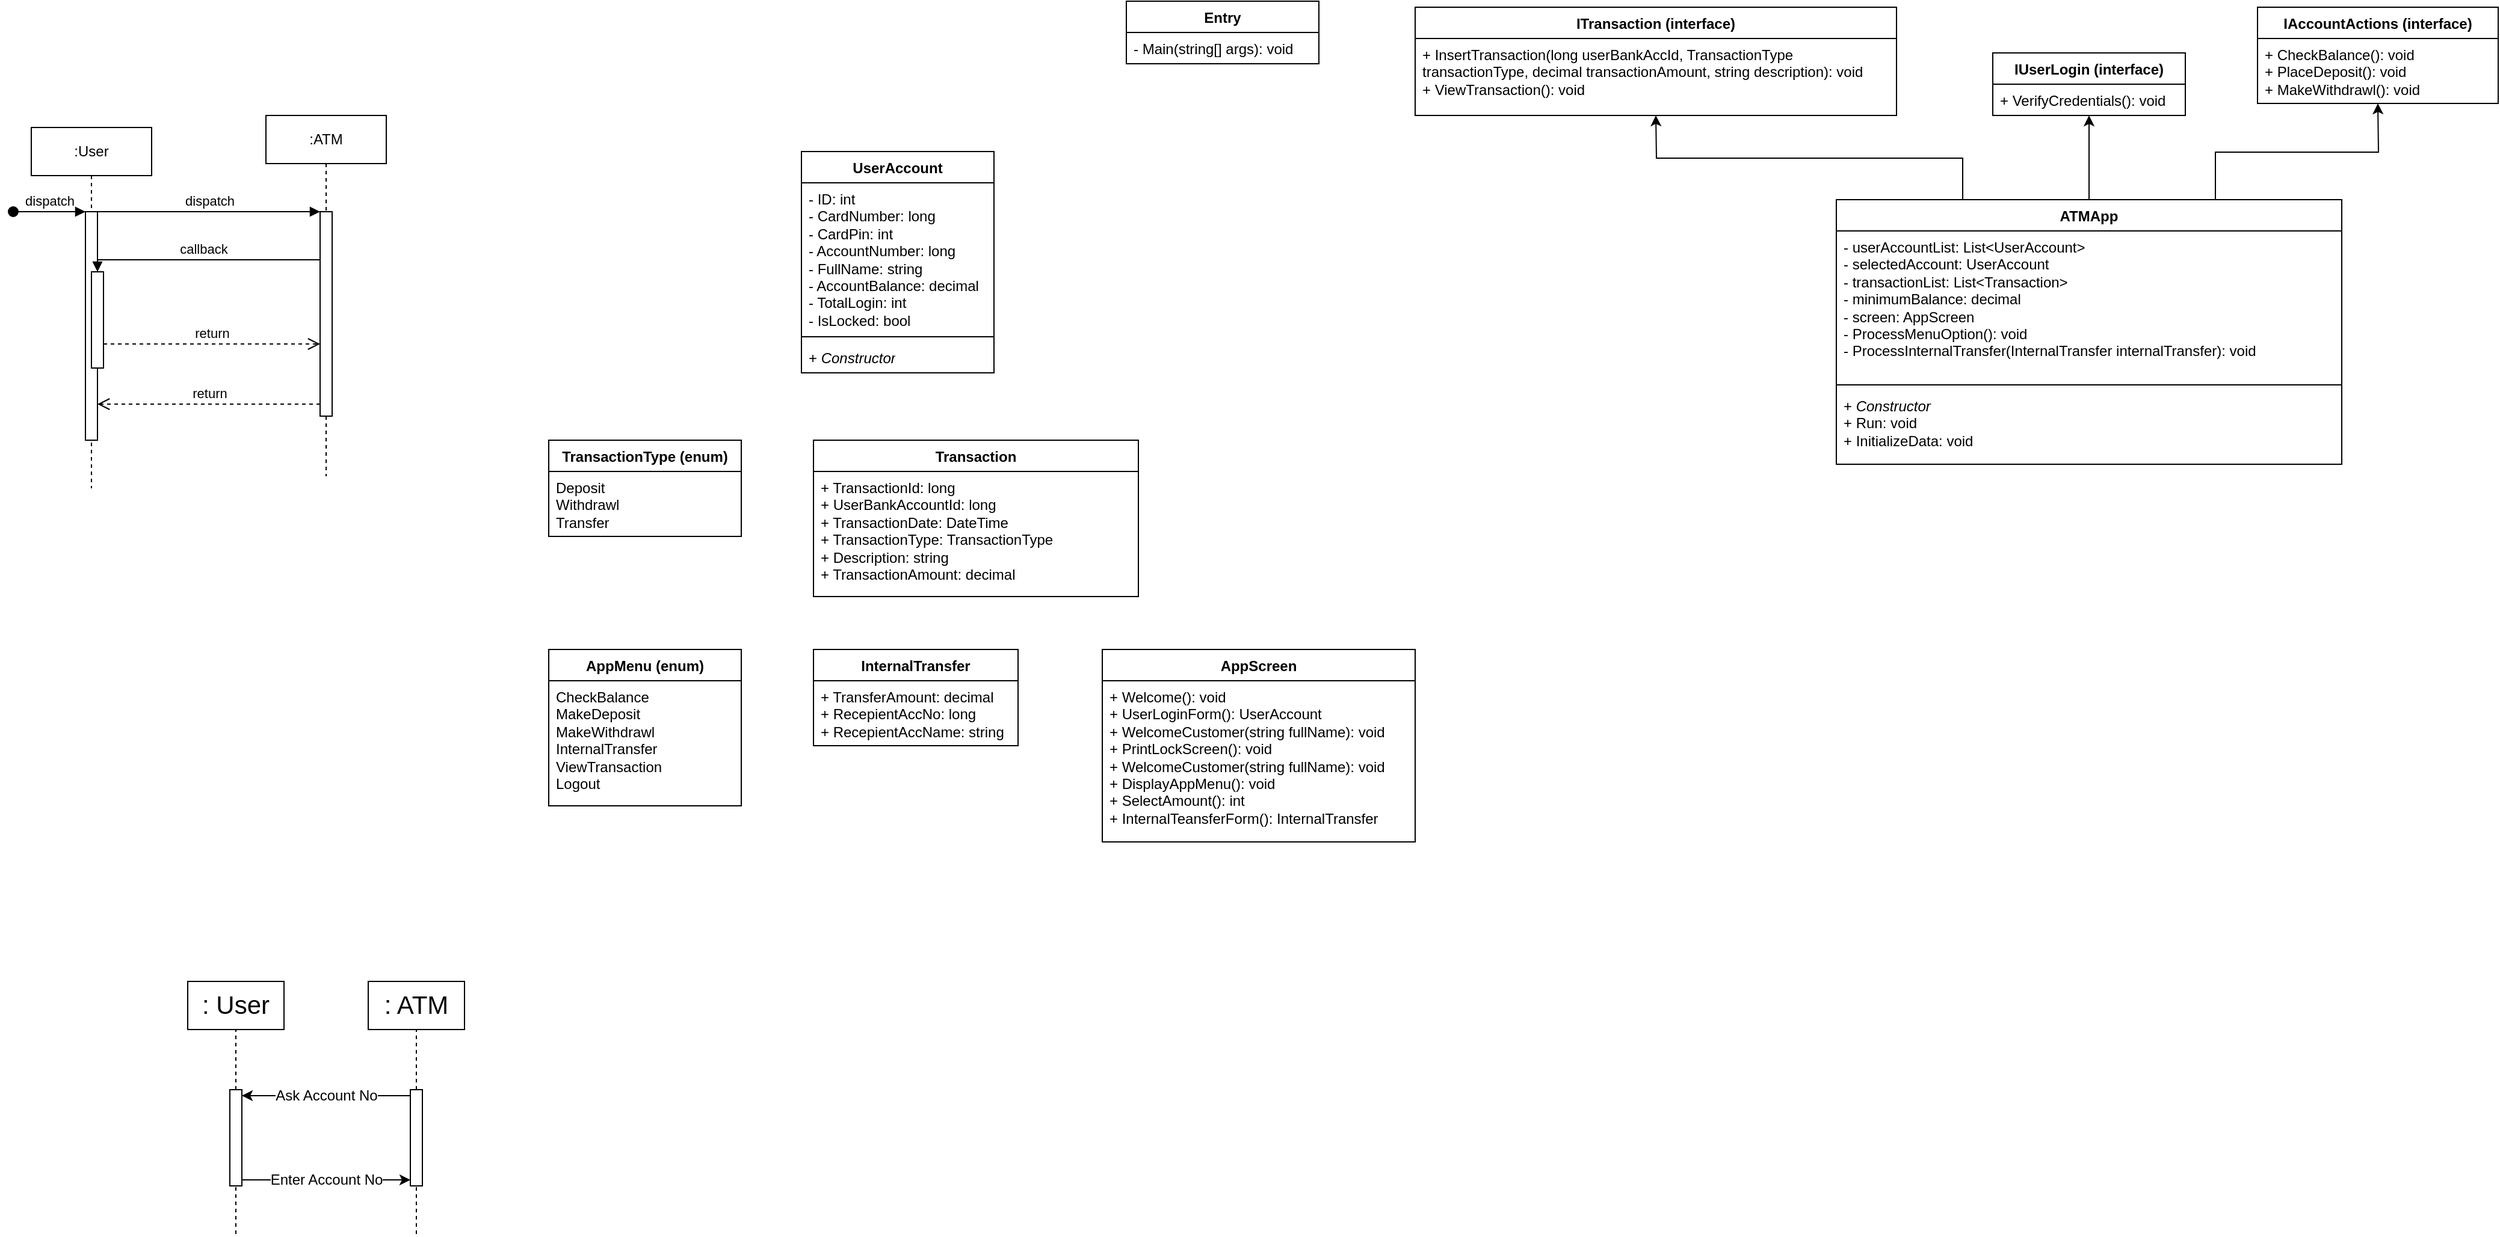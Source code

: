 <mxfile version="22.1.7" type="github">
  <diagram name="Page-1" id="2YBvvXClWsGukQMizWep">
    <mxGraphModel dx="1002" dy="1769" grid="1" gridSize="10" guides="1" tooltips="1" connect="1" arrows="1" fold="1" page="1" pageScale="1" pageWidth="1920" pageHeight="1200" math="0" shadow="0">
      <root>
        <mxCell id="0" />
        <mxCell id="1" parent="0" />
        <mxCell id="aM9ryv3xv72pqoxQDRHE-1" value=":User" style="shape=umlLifeline;perimeter=lifelinePerimeter;whiteSpace=wrap;html=1;container=0;dropTarget=0;collapsible=0;recursiveResize=0;outlineConnect=0;portConstraint=eastwest;newEdgeStyle={&quot;edgeStyle&quot;:&quot;elbowEdgeStyle&quot;,&quot;elbow&quot;:&quot;vertical&quot;,&quot;curved&quot;:0,&quot;rounded&quot;:0};" parent="1" vertex="1">
          <mxGeometry x="130" y="80" width="100" height="300" as="geometry" />
        </mxCell>
        <mxCell id="aM9ryv3xv72pqoxQDRHE-2" value="" style="html=1;points=[];perimeter=orthogonalPerimeter;outlineConnect=0;targetShapes=umlLifeline;portConstraint=eastwest;newEdgeStyle={&quot;edgeStyle&quot;:&quot;elbowEdgeStyle&quot;,&quot;elbow&quot;:&quot;vertical&quot;,&quot;curved&quot;:0,&quot;rounded&quot;:0};" parent="aM9ryv3xv72pqoxQDRHE-1" vertex="1">
          <mxGeometry x="45" y="70" width="10" height="190" as="geometry" />
        </mxCell>
        <mxCell id="aM9ryv3xv72pqoxQDRHE-3" value="dispatch" style="html=1;verticalAlign=bottom;startArrow=oval;endArrow=block;startSize=8;edgeStyle=elbowEdgeStyle;elbow=vertical;curved=0;rounded=0;" parent="aM9ryv3xv72pqoxQDRHE-1" target="aM9ryv3xv72pqoxQDRHE-2" edge="1">
          <mxGeometry relative="1" as="geometry">
            <mxPoint x="-15" y="70" as="sourcePoint" />
          </mxGeometry>
        </mxCell>
        <mxCell id="aM9ryv3xv72pqoxQDRHE-4" value="" style="html=1;points=[];perimeter=orthogonalPerimeter;outlineConnect=0;targetShapes=umlLifeline;portConstraint=eastwest;newEdgeStyle={&quot;edgeStyle&quot;:&quot;elbowEdgeStyle&quot;,&quot;elbow&quot;:&quot;vertical&quot;,&quot;curved&quot;:0,&quot;rounded&quot;:0};" parent="aM9ryv3xv72pqoxQDRHE-1" vertex="1">
          <mxGeometry x="50" y="120" width="10" height="80" as="geometry" />
        </mxCell>
        <mxCell id="aM9ryv3xv72pqoxQDRHE-5" value=":ATM" style="shape=umlLifeline;perimeter=lifelinePerimeter;whiteSpace=wrap;html=1;container=0;dropTarget=0;collapsible=0;recursiveResize=0;outlineConnect=0;portConstraint=eastwest;newEdgeStyle={&quot;edgeStyle&quot;:&quot;elbowEdgeStyle&quot;,&quot;elbow&quot;:&quot;vertical&quot;,&quot;curved&quot;:0,&quot;rounded&quot;:0};" parent="1" vertex="1">
          <mxGeometry x="325" y="70" width="100" height="300" as="geometry" />
        </mxCell>
        <mxCell id="aM9ryv3xv72pqoxQDRHE-6" value="" style="html=1;points=[];perimeter=orthogonalPerimeter;outlineConnect=0;targetShapes=umlLifeline;portConstraint=eastwest;newEdgeStyle={&quot;edgeStyle&quot;:&quot;elbowEdgeStyle&quot;,&quot;elbow&quot;:&quot;vertical&quot;,&quot;curved&quot;:0,&quot;rounded&quot;:0};" parent="aM9ryv3xv72pqoxQDRHE-5" vertex="1">
          <mxGeometry x="45" y="80" width="10" height="170" as="geometry" />
        </mxCell>
        <mxCell id="aM9ryv3xv72pqoxQDRHE-7" value="dispatch" style="html=1;verticalAlign=bottom;endArrow=block;edgeStyle=elbowEdgeStyle;elbow=vertical;curved=0;rounded=0;" parent="1" source="aM9ryv3xv72pqoxQDRHE-2" target="aM9ryv3xv72pqoxQDRHE-6" edge="1">
          <mxGeometry relative="1" as="geometry">
            <mxPoint x="300" y="160" as="sourcePoint" />
            <Array as="points">
              <mxPoint x="285" y="150" />
            </Array>
          </mxGeometry>
        </mxCell>
        <mxCell id="aM9ryv3xv72pqoxQDRHE-8" value="return" style="html=1;verticalAlign=bottom;endArrow=open;dashed=1;endSize=8;edgeStyle=elbowEdgeStyle;elbow=vertical;curved=0;rounded=0;" parent="1" source="aM9ryv3xv72pqoxQDRHE-6" target="aM9ryv3xv72pqoxQDRHE-2" edge="1">
          <mxGeometry relative="1" as="geometry">
            <mxPoint x="300" y="235" as="targetPoint" />
            <Array as="points">
              <mxPoint x="295" y="310" />
            </Array>
          </mxGeometry>
        </mxCell>
        <mxCell id="aM9ryv3xv72pqoxQDRHE-9" value="callback" style="html=1;verticalAlign=bottom;endArrow=block;edgeStyle=elbowEdgeStyle;elbow=vertical;curved=0;rounded=0;" parent="1" source="aM9ryv3xv72pqoxQDRHE-6" target="aM9ryv3xv72pqoxQDRHE-4" edge="1">
          <mxGeometry relative="1" as="geometry">
            <mxPoint x="280" y="190" as="sourcePoint" />
            <Array as="points">
              <mxPoint x="295" y="190" />
            </Array>
          </mxGeometry>
        </mxCell>
        <mxCell id="aM9ryv3xv72pqoxQDRHE-10" value="return" style="html=1;verticalAlign=bottom;endArrow=open;dashed=1;endSize=8;edgeStyle=elbowEdgeStyle;elbow=vertical;curved=0;rounded=0;" parent="1" source="aM9ryv3xv72pqoxQDRHE-4" target="aM9ryv3xv72pqoxQDRHE-6" edge="1">
          <mxGeometry relative="1" as="geometry">
            <mxPoint x="280" y="265" as="targetPoint" />
            <Array as="points">
              <mxPoint x="285" y="260" />
            </Array>
          </mxGeometry>
        </mxCell>
        <mxCell id="U57fq8wvgd2mhxvVPJDV-18" value="TransactionType (enum)" style="swimlane;fontStyle=1;align=center;verticalAlign=top;childLayout=stackLayout;horizontal=1;startSize=26;horizontalStack=0;resizeParent=1;resizeParentMax=0;resizeLast=0;collapsible=1;marginBottom=0;whiteSpace=wrap;html=1;strokeColor=default;spacingLeft=4;spacingRight=4;fontFamily=Helvetica;fontSize=12;fontColor=default;fillColor=none;gradientColor=none;" parent="1" vertex="1">
          <mxGeometry x="560" y="340" width="160" height="80" as="geometry" />
        </mxCell>
        <mxCell id="U57fq8wvgd2mhxvVPJDV-19" value="Deposit&lt;br&gt;Withdrawl&lt;br&gt;Transfer" style="text;strokeColor=none;fillColor=none;align=left;verticalAlign=top;spacingLeft=4;spacingRight=4;overflow=hidden;rotatable=0;points=[[0,0.5],[1,0.5]];portConstraint=eastwest;whiteSpace=wrap;html=1;fontSize=12;fontFamily=Helvetica;fontColor=default;" parent="U57fq8wvgd2mhxvVPJDV-18" vertex="1">
          <mxGeometry y="26" width="160" height="54" as="geometry" />
        </mxCell>
        <mxCell id="U57fq8wvgd2mhxvVPJDV-22" value="Transaction" style="swimlane;fontStyle=1;align=center;verticalAlign=top;childLayout=stackLayout;horizontal=1;startSize=26;horizontalStack=0;resizeParent=1;resizeParentMax=0;resizeLast=0;collapsible=1;marginBottom=0;whiteSpace=wrap;html=1;strokeColor=default;spacingLeft=4;spacingRight=4;fontFamily=Helvetica;fontSize=12;fontColor=default;fillColor=none;gradientColor=none;" parent="1" vertex="1">
          <mxGeometry x="780" y="340" width="270" height="130" as="geometry" />
        </mxCell>
        <mxCell id="U57fq8wvgd2mhxvVPJDV-23" value="+ TransactionId: long&lt;br&gt;+ UserBankAccountId: long&lt;br&gt;+ TransactionDate: DateTime&lt;br&gt;+ TransactionType: TransactionType&lt;br&gt;+ Description: string&lt;br&gt;+ TransactionAmount: decimal" style="text;strokeColor=none;fillColor=none;align=left;verticalAlign=top;spacingLeft=4;spacingRight=4;overflow=hidden;rotatable=0;points=[[0,0.5],[1,0.5]];portConstraint=eastwest;whiteSpace=wrap;html=1;fontSize=12;fontFamily=Helvetica;fontColor=default;" parent="U57fq8wvgd2mhxvVPJDV-22" vertex="1">
          <mxGeometry y="26" width="270" height="104" as="geometry" />
        </mxCell>
        <mxCell id="U57fq8wvgd2mhxvVPJDV-26" value="IUserLogin (interface)" style="swimlane;fontStyle=1;align=center;verticalAlign=top;childLayout=stackLayout;horizontal=1;startSize=26;horizontalStack=0;resizeParent=1;resizeParentMax=0;resizeLast=0;collapsible=1;marginBottom=0;whiteSpace=wrap;html=1;strokeColor=default;spacingLeft=4;spacingRight=4;fontFamily=Helvetica;fontSize=12;fontColor=default;fillColor=none;gradientColor=none;" parent="1" vertex="1">
          <mxGeometry x="1760" y="18" width="160" height="52" as="geometry" />
        </mxCell>
        <mxCell id="U57fq8wvgd2mhxvVPJDV-27" value="+ VerifyCredentials(): void" style="text;strokeColor=none;fillColor=none;align=left;verticalAlign=top;spacingLeft=4;spacingRight=4;overflow=hidden;rotatable=0;points=[[0,0.5],[1,0.5]];portConstraint=eastwest;whiteSpace=wrap;html=1;fontSize=12;fontFamily=Helvetica;fontColor=default;" parent="U57fq8wvgd2mhxvVPJDV-26" vertex="1">
          <mxGeometry y="26" width="160" height="26" as="geometry" />
        </mxCell>
        <mxCell id="U57fq8wvgd2mhxvVPJDV-30" value="IAccountActions (interface)" style="swimlane;fontStyle=1;align=center;verticalAlign=top;childLayout=stackLayout;horizontal=1;startSize=26;horizontalStack=0;resizeParent=1;resizeParentMax=0;resizeLast=0;collapsible=1;marginBottom=0;whiteSpace=wrap;html=1;strokeColor=default;spacingLeft=4;spacingRight=4;fontFamily=Helvetica;fontSize=12;fontColor=default;fillColor=none;gradientColor=none;" parent="1" vertex="1">
          <mxGeometry x="1980" y="-20" width="200" height="80" as="geometry" />
        </mxCell>
        <mxCell id="U57fq8wvgd2mhxvVPJDV-31" value="+ CheckBalance(): void&lt;br&gt;+ PlaceDeposit(): void&lt;br&gt;+ MakeWithdrawl(): void" style="text;strokeColor=none;fillColor=none;align=left;verticalAlign=top;spacingLeft=4;spacingRight=4;overflow=hidden;rotatable=0;points=[[0,0.5],[1,0.5]];portConstraint=eastwest;whiteSpace=wrap;html=1;fontSize=12;fontFamily=Helvetica;fontColor=default;" parent="U57fq8wvgd2mhxvVPJDV-30" vertex="1">
          <mxGeometry y="26" width="200" height="54" as="geometry" />
        </mxCell>
        <mxCell id="U57fq8wvgd2mhxvVPJDV-34" value="ITransaction (interface)" style="swimlane;fontStyle=1;align=center;verticalAlign=top;childLayout=stackLayout;horizontal=1;startSize=26;horizontalStack=0;resizeParent=1;resizeParentMax=0;resizeLast=0;collapsible=1;marginBottom=0;whiteSpace=wrap;html=1;strokeColor=default;spacingLeft=4;spacingRight=4;fontFamily=Helvetica;fontSize=12;fontColor=default;fillColor=none;gradientColor=none;" parent="1" vertex="1">
          <mxGeometry x="1280" y="-20" width="400" height="90" as="geometry" />
        </mxCell>
        <mxCell id="U57fq8wvgd2mhxvVPJDV-35" value="+ InsertTransaction(long userBankAccId, TransactionType transactionType, decimal transactionAmount, string description): void&lt;br&gt;+ ViewTransaction(): void" style="text;strokeColor=none;fillColor=none;align=left;verticalAlign=top;spacingLeft=4;spacingRight=4;overflow=hidden;rotatable=0;points=[[0,0.5],[1,0.5]];portConstraint=eastwest;whiteSpace=wrap;html=1;fontSize=12;fontFamily=Helvetica;fontColor=default;" parent="U57fq8wvgd2mhxvVPJDV-34" vertex="1">
          <mxGeometry y="26" width="400" height="64" as="geometry" />
        </mxCell>
        <mxCell id="U57fq8wvgd2mhxvVPJDV-38" value="AppMenu (enum)" style="swimlane;fontStyle=1;align=center;verticalAlign=top;childLayout=stackLayout;horizontal=1;startSize=26;horizontalStack=0;resizeParent=1;resizeParentMax=0;resizeLast=0;collapsible=1;marginBottom=0;whiteSpace=wrap;html=1;strokeColor=default;spacingLeft=4;spacingRight=4;fontFamily=Helvetica;fontSize=12;fontColor=default;fillColor=none;gradientColor=none;" parent="1" vertex="1">
          <mxGeometry x="560" y="514" width="160" height="130" as="geometry" />
        </mxCell>
        <mxCell id="U57fq8wvgd2mhxvVPJDV-39" value="CheckBalance&lt;br&gt;MakeDeposit&lt;br&gt;MakeWithdrawl&lt;br&gt;InternalTransfer&lt;br&gt;ViewTransaction&lt;br&gt;Logout" style="text;strokeColor=none;fillColor=none;align=left;verticalAlign=top;spacingLeft=4;spacingRight=4;overflow=hidden;rotatable=0;points=[[0,0.5],[1,0.5]];portConstraint=eastwest;whiteSpace=wrap;html=1;fontSize=12;fontFamily=Helvetica;fontColor=default;" parent="U57fq8wvgd2mhxvVPJDV-38" vertex="1">
          <mxGeometry y="26" width="160" height="104" as="geometry" />
        </mxCell>
        <mxCell id="U57fq8wvgd2mhxvVPJDV-42" value="InternalTransfer" style="swimlane;fontStyle=1;align=center;verticalAlign=top;childLayout=stackLayout;horizontal=1;startSize=26;horizontalStack=0;resizeParent=1;resizeParentMax=0;resizeLast=0;collapsible=1;marginBottom=0;whiteSpace=wrap;html=1;strokeColor=default;spacingLeft=4;spacingRight=4;fontFamily=Helvetica;fontSize=12;fontColor=default;fillColor=none;gradientColor=none;" parent="1" vertex="1">
          <mxGeometry x="780" y="514" width="170" height="80" as="geometry" />
        </mxCell>
        <mxCell id="U57fq8wvgd2mhxvVPJDV-43" value="+ TransferAmount: decimal&lt;br&gt;+ RecepientAccNo: long&lt;br&gt;+ RecepientAccName: string" style="text;strokeColor=none;fillColor=none;align=left;verticalAlign=top;spacingLeft=4;spacingRight=4;overflow=hidden;rotatable=0;points=[[0,0.5],[1,0.5]];portConstraint=eastwest;whiteSpace=wrap;html=1;fontSize=12;fontFamily=Helvetica;fontColor=default;" parent="U57fq8wvgd2mhxvVPJDV-42" vertex="1">
          <mxGeometry y="26" width="170" height="54" as="geometry" />
        </mxCell>
        <mxCell id="U57fq8wvgd2mhxvVPJDV-46" value="AppScreen" style="swimlane;fontStyle=1;align=center;verticalAlign=top;childLayout=stackLayout;horizontal=1;startSize=26;horizontalStack=0;resizeParent=1;resizeParentMax=0;resizeLast=0;collapsible=1;marginBottom=0;whiteSpace=wrap;html=1;strokeColor=default;spacingLeft=4;spacingRight=4;fontFamily=Helvetica;fontSize=12;fontColor=default;fillColor=none;gradientColor=none;" parent="1" vertex="1">
          <mxGeometry x="1020" y="514" width="260" height="160" as="geometry" />
        </mxCell>
        <mxCell id="U57fq8wvgd2mhxvVPJDV-47" value="+ Welcome(): void&lt;br&gt;+ UserLoginForm(): UserAccount&lt;br&gt;+ WelcomeCustomer(string fullName): void&lt;br&gt;+ PrintLockScreen(): void&lt;br&gt;+ WelcomeCustomer(string fullName): void&lt;br&gt;+ DisplayAppMenu(): void&lt;br&gt;+ SelectAmount(): int&lt;br&gt;+ InternalTeansferForm(): InternalTransfer" style="text;strokeColor=none;fillColor=none;align=left;verticalAlign=top;spacingLeft=4;spacingRight=4;overflow=hidden;rotatable=0;points=[[0,0.5],[1,0.5]];portConstraint=eastwest;whiteSpace=wrap;html=1;fontSize=12;fontFamily=Helvetica;fontColor=default;" parent="U57fq8wvgd2mhxvVPJDV-46" vertex="1">
          <mxGeometry y="26" width="260" height="134" as="geometry" />
        </mxCell>
        <mxCell id="cAK2Y89clwcvveKw1akg-13" style="edgeStyle=orthogonalEdgeStyle;rounded=0;orthogonalLoop=1;jettySize=auto;html=1;exitX=0.25;exitY=0;exitDx=0;exitDy=0;fontFamily=Helvetica;fontSize=12;fontColor=default;" edge="1" parent="1" source="U57fq8wvgd2mhxvVPJDV-50">
          <mxGeometry relative="1" as="geometry">
            <mxPoint x="1480" y="70" as="targetPoint" />
          </mxGeometry>
        </mxCell>
        <mxCell id="cAK2Y89clwcvveKw1akg-14" style="edgeStyle=orthogonalEdgeStyle;rounded=0;orthogonalLoop=1;jettySize=auto;html=1;fontFamily=Helvetica;fontSize=12;fontColor=default;" edge="1" parent="1" source="U57fq8wvgd2mhxvVPJDV-50">
          <mxGeometry relative="1" as="geometry">
            <mxPoint x="1840" y="70" as="targetPoint" />
          </mxGeometry>
        </mxCell>
        <mxCell id="cAK2Y89clwcvveKw1akg-15" style="edgeStyle=orthogonalEdgeStyle;rounded=0;orthogonalLoop=1;jettySize=auto;html=1;exitX=0.75;exitY=0;exitDx=0;exitDy=0;fontFamily=Helvetica;fontSize=12;fontColor=default;" edge="1" parent="1" source="U57fq8wvgd2mhxvVPJDV-50">
          <mxGeometry relative="1" as="geometry">
            <mxPoint x="2080" y="60" as="targetPoint" />
          </mxGeometry>
        </mxCell>
        <mxCell id="U57fq8wvgd2mhxvVPJDV-50" value="ATMApp" style="swimlane;fontStyle=1;align=center;verticalAlign=top;childLayout=stackLayout;horizontal=1;startSize=26;horizontalStack=0;resizeParent=1;resizeParentMax=0;resizeLast=0;collapsible=1;marginBottom=0;whiteSpace=wrap;html=1;strokeColor=default;spacingLeft=4;spacingRight=4;fontFamily=Helvetica;fontSize=12;fontColor=default;fillColor=none;gradientColor=none;" parent="1" vertex="1">
          <mxGeometry x="1630" y="140" width="420" height="220" as="geometry" />
        </mxCell>
        <mxCell id="U57fq8wvgd2mhxvVPJDV-51" value="- userAccountList: List&amp;lt;UserAccount&amp;gt;&lt;br&gt;- selectedAccount: UserAccount&lt;br&gt;- transactionList: List&amp;lt;Transaction&amp;gt;&lt;br&gt;- minimumBalance: decimal&lt;br&gt;- screen: AppScreen&lt;br&gt;- ProcessMenuOption(): void&lt;br&gt;- ProcessInternalTransfer(InternalTransfer internalTransfer): void" style="text;strokeColor=none;fillColor=none;align=left;verticalAlign=top;spacingLeft=4;spacingRight=4;overflow=hidden;rotatable=0;points=[[0,0.5],[1,0.5]];portConstraint=eastwest;whiteSpace=wrap;html=1;fontSize=12;fontFamily=Helvetica;fontColor=default;" parent="U57fq8wvgd2mhxvVPJDV-50" vertex="1">
          <mxGeometry y="26" width="420" height="124" as="geometry" />
        </mxCell>
        <mxCell id="U57fq8wvgd2mhxvVPJDV-52" value="" style="line;strokeWidth=1;fillColor=none;align=left;verticalAlign=middle;spacingTop=-1;spacingLeft=3;spacingRight=3;rotatable=0;labelPosition=right;points=[];portConstraint=eastwest;strokeColor=inherit;fontFamily=Helvetica;fontSize=12;fontColor=default;html=1;" parent="U57fq8wvgd2mhxvVPJDV-50" vertex="1">
          <mxGeometry y="150" width="420" height="8" as="geometry" />
        </mxCell>
        <mxCell id="U57fq8wvgd2mhxvVPJDV-53" value="+ &lt;i&gt;Constructor&lt;br&gt;&lt;/i&gt;+ Run: void&lt;br&gt;+ InitializeData: void&lt;br&gt;&lt;br&gt;" style="text;strokeColor=none;fillColor=none;align=left;verticalAlign=top;spacingLeft=4;spacingRight=4;overflow=hidden;rotatable=0;points=[[0,0.5],[1,0.5]];portConstraint=eastwest;whiteSpace=wrap;html=1;fontSize=12;fontFamily=Helvetica;fontColor=default;" parent="U57fq8wvgd2mhxvVPJDV-50" vertex="1">
          <mxGeometry y="158" width="420" height="62" as="geometry" />
        </mxCell>
        <mxCell id="cAK2Y89clwcvveKw1akg-4" value="Entry" style="swimlane;fontStyle=1;align=center;verticalAlign=top;childLayout=stackLayout;horizontal=1;startSize=26;horizontalStack=0;resizeParent=1;resizeParentMax=0;resizeLast=0;collapsible=1;marginBottom=0;whiteSpace=wrap;html=1;strokeColor=default;spacingLeft=4;spacingRight=4;fontFamily=Helvetica;fontSize=12;fontColor=default;fillColor=none;gradientColor=none;" vertex="1" parent="1">
          <mxGeometry x="1040" y="-25" width="160" height="52" as="geometry" />
        </mxCell>
        <mxCell id="cAK2Y89clwcvveKw1akg-5" value="- Main(string[] args): void" style="text;strokeColor=none;fillColor=none;align=left;verticalAlign=top;spacingLeft=4;spacingRight=4;overflow=hidden;rotatable=0;points=[[0,0.5],[1,0.5]];portConstraint=eastwest;whiteSpace=wrap;html=1;fontSize=12;fontFamily=Helvetica;fontColor=default;" vertex="1" parent="cAK2Y89clwcvveKw1akg-4">
          <mxGeometry y="26" width="160" height="26" as="geometry" />
        </mxCell>
        <mxCell id="cAK2Y89clwcvveKw1akg-8" value="UserAccount" style="swimlane;fontStyle=1;align=center;verticalAlign=top;childLayout=stackLayout;horizontal=1;startSize=26;horizontalStack=0;resizeParent=1;resizeParentMax=0;resizeLast=0;collapsible=1;marginBottom=0;whiteSpace=wrap;html=1;strokeColor=default;spacingLeft=4;spacingRight=4;fontFamily=Helvetica;fontSize=12;fontColor=default;fillColor=none;gradientColor=none;" vertex="1" parent="1">
          <mxGeometry x="770" y="100" width="160" height="184" as="geometry" />
        </mxCell>
        <mxCell id="cAK2Y89clwcvveKw1akg-9" value="- ID: int&lt;br data-darkreader-inline-border=&quot;&quot; style=&quot;border-color: var(--darkreader-border--border-color); --darkreader-inline-border: var(--darkreader-border--darkreader-border--border-color);&quot;&gt;- CardNumber: long&lt;br data-darkreader-inline-border=&quot;&quot; style=&quot;border-color: var(--darkreader-border--border-color); --darkreader-inline-border: var(--darkreader-border--darkreader-border--border-color);&quot;&gt;- CardPin: int&lt;br data-darkreader-inline-border=&quot;&quot; style=&quot;border-color: var(--darkreader-border--border-color); --darkreader-inline-border: var(--darkreader-border--darkreader-border--border-color);&quot;&gt;- AccountNumber: long&lt;br data-darkreader-inline-border=&quot;&quot; style=&quot;border-color: var(--darkreader-border--border-color); --darkreader-inline-border: var(--darkreader-border--darkreader-border--border-color);&quot;&gt;- FullName: string&lt;br data-darkreader-inline-border=&quot;&quot; style=&quot;border-color: var(--darkreader-border--border-color); --darkreader-inline-border: var(--darkreader-border--darkreader-border--border-color);&quot;&gt;- AccountBalance: decimal&lt;br data-darkreader-inline-border=&quot;&quot; style=&quot;border-color: var(--darkreader-border--border-color); --darkreader-inline-border: var(--darkreader-border--darkreader-border--border-color);&quot;&gt;- TotalLogin: int&lt;br data-darkreader-inline-border=&quot;&quot; style=&quot;border-color: var(--darkreader-border--border-color); --darkreader-inline-border: var(--darkreader-border--darkreader-border--border-color);&quot;&gt;- IsLocked: bool" style="text;strokeColor=none;fillColor=none;align=left;verticalAlign=top;spacingLeft=4;spacingRight=4;overflow=hidden;rotatable=0;points=[[0,0.5],[1,0.5]];portConstraint=eastwest;whiteSpace=wrap;html=1;fontSize=12;fontFamily=Helvetica;fontColor=default;" vertex="1" parent="cAK2Y89clwcvveKw1akg-8">
          <mxGeometry y="26" width="160" height="124" as="geometry" />
        </mxCell>
        <mxCell id="cAK2Y89clwcvveKw1akg-10" value="" style="line;strokeWidth=1;fillColor=none;align=left;verticalAlign=middle;spacingTop=-1;spacingLeft=3;spacingRight=3;rotatable=0;labelPosition=right;points=[];portConstraint=eastwest;strokeColor=inherit;fontFamily=Helvetica;fontSize=12;fontColor=default;html=1;" vertex="1" parent="cAK2Y89clwcvveKw1akg-8">
          <mxGeometry y="150" width="160" height="8" as="geometry" />
        </mxCell>
        <mxCell id="cAK2Y89clwcvveKw1akg-11" value="+ &lt;i&gt;Constructor&lt;/i&gt;" style="text;strokeColor=none;fillColor=none;align=left;verticalAlign=top;spacingLeft=4;spacingRight=4;overflow=hidden;rotatable=0;points=[[0,0.5],[1,0.5]];portConstraint=eastwest;whiteSpace=wrap;html=1;fontSize=12;fontFamily=Helvetica;fontColor=default;" vertex="1" parent="cAK2Y89clwcvveKw1akg-8">
          <mxGeometry y="158" width="160" height="26" as="geometry" />
        </mxCell>
        <mxCell id="cAK2Y89clwcvveKw1akg-18" value="" style="endArrow=none;dashed=1;html=1;rounded=0;fontFamily=Helvetica;fontSize=12;fontColor=default;entryX=0.5;entryY=1;entryDx=0;entryDy=0;" edge="1" parent="1" target="cAK2Y89clwcvveKw1akg-22">
          <mxGeometry width="50" height="50" relative="1" as="geometry">
            <mxPoint x="300" y="880" as="sourcePoint" />
            <mxPoint x="254.5" y="840" as="targetPoint" />
          </mxGeometry>
        </mxCell>
        <mxCell id="cAK2Y89clwcvveKw1akg-22" value=": User" style="rounded=0;whiteSpace=wrap;html=1;strokeColor=default;align=center;verticalAlign=top;spacingLeft=4;spacingRight=4;fontFamily=Helvetica;fontSize=21;fontColor=default;fillColor=none;gradientColor=none;" vertex="1" parent="1">
          <mxGeometry x="260" y="790" width="80" height="40" as="geometry" />
        </mxCell>
        <mxCell id="cAK2Y89clwcvveKw1akg-23" value=": ATM" style="rounded=0;whiteSpace=wrap;html=1;strokeColor=default;align=center;verticalAlign=top;spacingLeft=4;spacingRight=4;fontFamily=Helvetica;fontSize=21;fontColor=default;fillColor=none;gradientColor=none;" vertex="1" parent="1">
          <mxGeometry x="410" y="790" width="80" height="40" as="geometry" />
        </mxCell>
        <mxCell id="cAK2Y89clwcvveKw1akg-24" value="" style="endArrow=none;dashed=1;html=1;rounded=0;fontFamily=Helvetica;fontSize=12;fontColor=default;entryX=0.5;entryY=1;entryDx=0;entryDy=0;" edge="1" parent="1" target="cAK2Y89clwcvveKw1akg-23">
          <mxGeometry width="50" height="50" relative="1" as="geometry">
            <mxPoint x="450" y="880" as="sourcePoint" />
            <mxPoint x="310" y="840" as="targetPoint" />
          </mxGeometry>
        </mxCell>
        <mxCell id="cAK2Y89clwcvveKw1akg-25" value="" style="html=1;points=[[0,0,0,0,5],[0,1,0,0,-5],[1,0,0,0,5],[1,1,0,0,-5]];perimeter=orthogonalPerimeter;outlineConnect=0;targetShapes=umlLifeline;portConstraint=eastwest;newEdgeStyle={&quot;curved&quot;:0,&quot;rounded&quot;:0};strokeColor=default;align=left;verticalAlign=top;spacingLeft=4;spacingRight=4;fontFamily=Helvetica;fontSize=12;fontColor=default;fillColor=none;gradientColor=none;" vertex="1" parent="1">
          <mxGeometry x="445" y="880" width="10" height="80" as="geometry" />
        </mxCell>
        <mxCell id="cAK2Y89clwcvveKw1akg-27" value="" style="html=1;points=[[0,0,0,0,5],[0,1,0,0,-5],[1,0,0,0,5],[1,1,0,0,-5]];perimeter=orthogonalPerimeter;outlineConnect=0;targetShapes=umlLifeline;portConstraint=eastwest;newEdgeStyle={&quot;curved&quot;:0,&quot;rounded&quot;:0};strokeColor=default;align=left;verticalAlign=top;spacingLeft=4;spacingRight=4;fontFamily=Helvetica;fontSize=12;fontColor=default;fillColor=none;gradientColor=none;" vertex="1" parent="1">
          <mxGeometry x="295" y="880" width="10" height="80" as="geometry" />
        </mxCell>
        <mxCell id="cAK2Y89clwcvveKw1akg-29" value="Enter Account No" style="edgeStyle=orthogonalEdgeStyle;rounded=0;orthogonalLoop=1;jettySize=auto;html=1;curved=0;exitX=1;exitY=1;exitDx=0;exitDy=-5;exitPerimeter=0;entryX=0;entryY=1;entryDx=0;entryDy=-5;entryPerimeter=0;fontFamily=Helvetica;fontSize=12;fontColor=default;" edge="1" parent="1" source="cAK2Y89clwcvveKw1akg-27" target="cAK2Y89clwcvveKw1akg-25">
          <mxGeometry relative="1" as="geometry" />
        </mxCell>
        <mxCell id="cAK2Y89clwcvveKw1akg-30" value="Ask Account No" style="edgeStyle=orthogonalEdgeStyle;rounded=0;orthogonalLoop=1;jettySize=auto;html=1;curved=0;exitX=0;exitY=0;exitDx=0;exitDy=5;exitPerimeter=0;entryX=1;entryY=0;entryDx=0;entryDy=5;entryPerimeter=0;fontFamily=Helvetica;fontSize=12;fontColor=default;" edge="1" parent="1" source="cAK2Y89clwcvveKw1akg-25" target="cAK2Y89clwcvveKw1akg-27">
          <mxGeometry relative="1" as="geometry" />
        </mxCell>
        <mxCell id="cAK2Y89clwcvveKw1akg-32" value="" style="endArrow=none;dashed=1;html=1;rounded=0;fontFamily=Helvetica;fontSize=12;fontColor=default;" edge="1" parent="1" target="cAK2Y89clwcvveKw1akg-27">
          <mxGeometry width="50" height="50" relative="1" as="geometry">
            <mxPoint x="300" y="1000" as="sourcePoint" />
            <mxPoint x="630" y="1060" as="targetPoint" />
          </mxGeometry>
        </mxCell>
        <mxCell id="cAK2Y89clwcvveKw1akg-33" value="" style="endArrow=none;dashed=1;html=1;rounded=0;fontFamily=Helvetica;fontSize=12;fontColor=default;" edge="1" parent="1" target="cAK2Y89clwcvveKw1akg-25">
          <mxGeometry width="50" height="50" relative="1" as="geometry">
            <mxPoint x="450" y="1000" as="sourcePoint" />
            <mxPoint x="310" y="970" as="targetPoint" />
          </mxGeometry>
        </mxCell>
      </root>
    </mxGraphModel>
  </diagram>
</mxfile>
